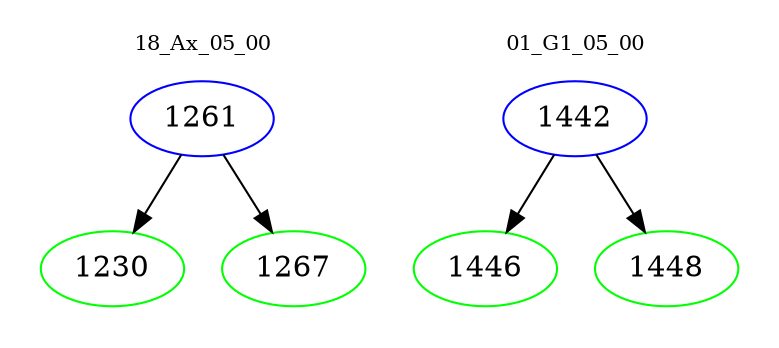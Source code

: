 digraph{
subgraph cluster_0 {
color = white
label = "18_Ax_05_00";
fontsize=10;
T0_1261 [label="1261", color="blue"]
T0_1261 -> T0_1230 [color="black"]
T0_1230 [label="1230", color="green"]
T0_1261 -> T0_1267 [color="black"]
T0_1267 [label="1267", color="green"]
}
subgraph cluster_1 {
color = white
label = "01_G1_05_00";
fontsize=10;
T1_1442 [label="1442", color="blue"]
T1_1442 -> T1_1446 [color="black"]
T1_1446 [label="1446", color="green"]
T1_1442 -> T1_1448 [color="black"]
T1_1448 [label="1448", color="green"]
}
}
